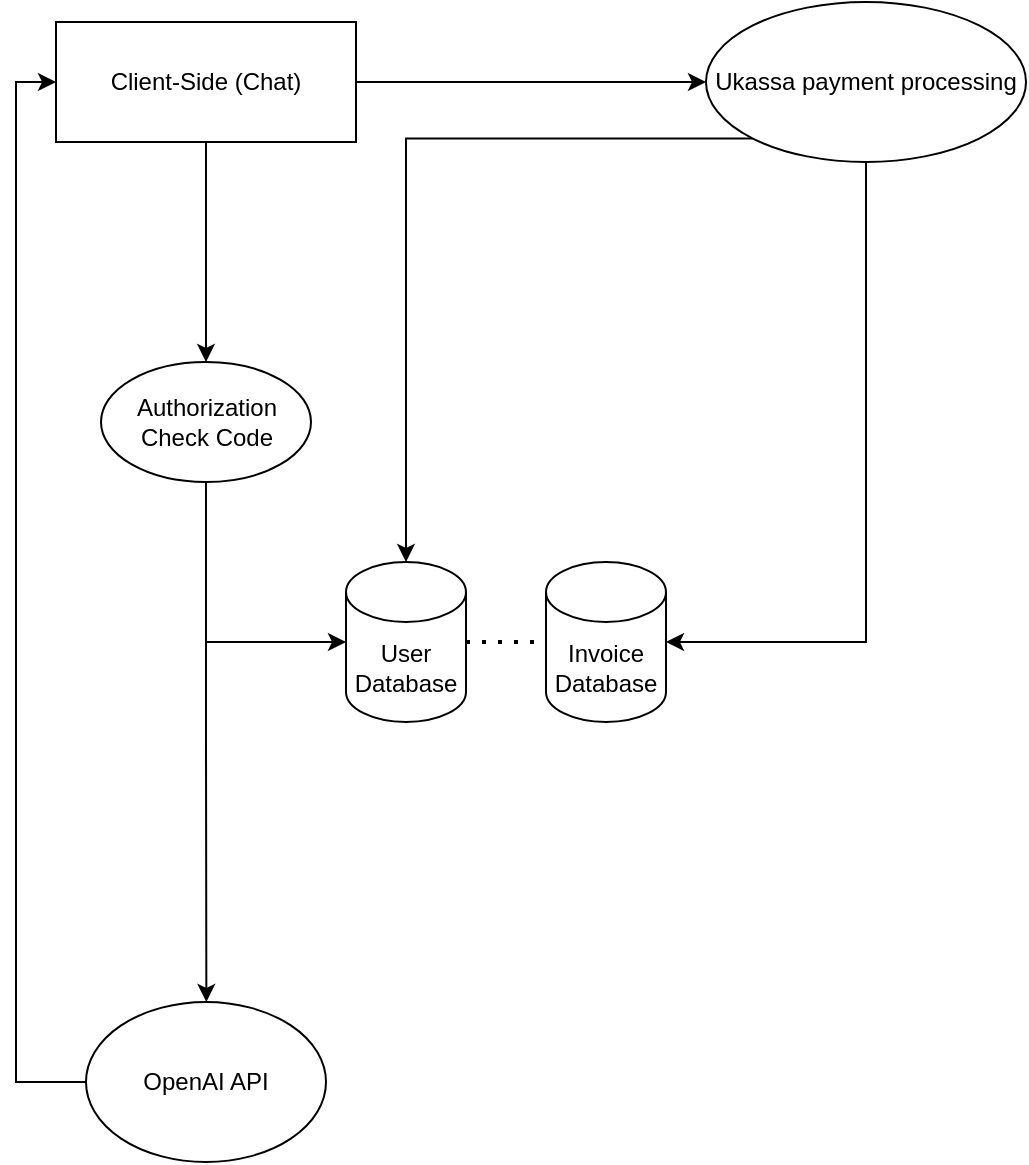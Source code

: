 <mxfile version="21.0.2" type="github">
  <diagram name="Page-1" id="M6wSjgtkwalULBn_OeCC">
    <mxGraphModel dx="1728" dy="948" grid="1" gridSize="10" guides="1" tooltips="1" connect="1" arrows="1" fold="1" page="1" pageScale="1" pageWidth="850" pageHeight="1100" math="0" shadow="0">
      <root>
        <mxCell id="0" />
        <mxCell id="1" parent="0" />
        <mxCell id="wht58hyC4nLkEoGdwxGO-3" value="" style="edgeStyle=orthogonalEdgeStyle;rounded=0;orthogonalLoop=1;jettySize=auto;html=1;" edge="1" parent="1" source="wht58hyC4nLkEoGdwxGO-1" target="wht58hyC4nLkEoGdwxGO-4">
          <mxGeometry relative="1" as="geometry">
            <mxPoint x="343" y="550" as="targetPoint" />
            <Array as="points">
              <mxPoint x="240" y="500" />
              <mxPoint x="240" y="500" />
            </Array>
          </mxGeometry>
        </mxCell>
        <mxCell id="wht58hyC4nLkEoGdwxGO-18" style="edgeStyle=orthogonalEdgeStyle;rounded=0;orthogonalLoop=1;jettySize=auto;html=1;entryX=0;entryY=0.5;entryDx=0;entryDy=0;" edge="1" parent="1" source="wht58hyC4nLkEoGdwxGO-1" target="wht58hyC4nLkEoGdwxGO-17">
          <mxGeometry relative="1" as="geometry" />
        </mxCell>
        <mxCell id="wht58hyC4nLkEoGdwxGO-1" value="Client-Side (Chat)" style="rounded=0;whiteSpace=wrap;html=1;" vertex="1" parent="1">
          <mxGeometry x="165" y="390" width="150" height="60" as="geometry" />
        </mxCell>
        <mxCell id="wht58hyC4nLkEoGdwxGO-21" style="edgeStyle=orthogonalEdgeStyle;rounded=0;orthogonalLoop=1;jettySize=auto;html=1;entryX=0;entryY=0.5;entryDx=0;entryDy=0;entryPerimeter=0;" edge="1" parent="1" source="wht58hyC4nLkEoGdwxGO-4" target="wht58hyC4nLkEoGdwxGO-19">
          <mxGeometry relative="1" as="geometry">
            <Array as="points">
              <mxPoint x="240" y="700" />
            </Array>
          </mxGeometry>
        </mxCell>
        <mxCell id="wht58hyC4nLkEoGdwxGO-34" style="edgeStyle=orthogonalEdgeStyle;rounded=0;orthogonalLoop=1;jettySize=auto;html=1;exitX=0.5;exitY=1;exitDx=0;exitDy=0;entryX=0.564;entryY=0;entryDx=0;entryDy=0;entryPerimeter=0;" edge="1" parent="1" source="wht58hyC4nLkEoGdwxGO-4">
          <mxGeometry relative="1" as="geometry">
            <mxPoint x="240.18" y="880" as="targetPoint" />
          </mxGeometry>
        </mxCell>
        <mxCell id="wht58hyC4nLkEoGdwxGO-4" value="Authorization Check Code" style="ellipse;whiteSpace=wrap;html=1;" vertex="1" parent="1">
          <mxGeometry x="187.5" y="560" width="105" height="60" as="geometry" />
        </mxCell>
        <mxCell id="wht58hyC4nLkEoGdwxGO-6" value="Invoice Database" style="shape=cylinder3;whiteSpace=wrap;html=1;boundedLbl=1;backgroundOutline=1;size=15;" vertex="1" parent="1">
          <mxGeometry x="410" y="660" width="60" height="80" as="geometry" />
        </mxCell>
        <mxCell id="wht58hyC4nLkEoGdwxGO-13" style="edgeStyle=orthogonalEdgeStyle;rounded=0;orthogonalLoop=1;jettySize=auto;html=1;entryX=1;entryY=0.5;entryDx=0;entryDy=0;entryPerimeter=0;" edge="1" parent="1" target="wht58hyC4nLkEoGdwxGO-6">
          <mxGeometry relative="1" as="geometry">
            <mxPoint x="575" y="450" as="sourcePoint" />
            <Array as="points">
              <mxPoint x="570" y="450" />
              <mxPoint x="570" y="700" />
            </Array>
          </mxGeometry>
        </mxCell>
        <mxCell id="wht58hyC4nLkEoGdwxGO-36" style="edgeStyle=orthogonalEdgeStyle;rounded=0;orthogonalLoop=1;jettySize=auto;html=1;exitX=0;exitY=1;exitDx=0;exitDy=0;entryX=0.5;entryY=0;entryDx=0;entryDy=0;entryPerimeter=0;" edge="1" parent="1" source="wht58hyC4nLkEoGdwxGO-17" target="wht58hyC4nLkEoGdwxGO-19">
          <mxGeometry relative="1" as="geometry" />
        </mxCell>
        <mxCell id="wht58hyC4nLkEoGdwxGO-17" value="Ukassa payment processing" style="ellipse;whiteSpace=wrap;html=1;" vertex="1" parent="1">
          <mxGeometry x="490" y="380" width="160" height="80" as="geometry" />
        </mxCell>
        <mxCell id="wht58hyC4nLkEoGdwxGO-19" value="User Database" style="shape=cylinder3;whiteSpace=wrap;html=1;boundedLbl=1;backgroundOutline=1;size=15;" vertex="1" parent="1">
          <mxGeometry x="310" y="660" width="60" height="80" as="geometry" />
        </mxCell>
        <mxCell id="wht58hyC4nLkEoGdwxGO-26" value="" style="endArrow=none;dashed=1;html=1;dashPattern=1 3;strokeWidth=2;rounded=0;exitX=1;exitY=0.5;exitDx=0;exitDy=0;exitPerimeter=0;entryX=0;entryY=0.5;entryDx=0;entryDy=0;entryPerimeter=0;" edge="1" parent="1" source="wht58hyC4nLkEoGdwxGO-19" target="wht58hyC4nLkEoGdwxGO-6">
          <mxGeometry width="50" height="50" relative="1" as="geometry">
            <mxPoint x="350" y="740" as="sourcePoint" />
            <mxPoint x="400" y="700" as="targetPoint" />
          </mxGeometry>
        </mxCell>
        <mxCell id="wht58hyC4nLkEoGdwxGO-39" style="edgeStyle=orthogonalEdgeStyle;rounded=0;orthogonalLoop=1;jettySize=auto;html=1;exitX=0;exitY=0.5;exitDx=0;exitDy=0;entryX=0;entryY=0.5;entryDx=0;entryDy=0;" edge="1" parent="1" source="wht58hyC4nLkEoGdwxGO-35" target="wht58hyC4nLkEoGdwxGO-1">
          <mxGeometry relative="1" as="geometry" />
        </mxCell>
        <mxCell id="wht58hyC4nLkEoGdwxGO-35" value="OpenAI API" style="ellipse;whiteSpace=wrap;html=1;" vertex="1" parent="1">
          <mxGeometry x="180" y="880" width="120" height="80" as="geometry" />
        </mxCell>
      </root>
    </mxGraphModel>
  </diagram>
</mxfile>
